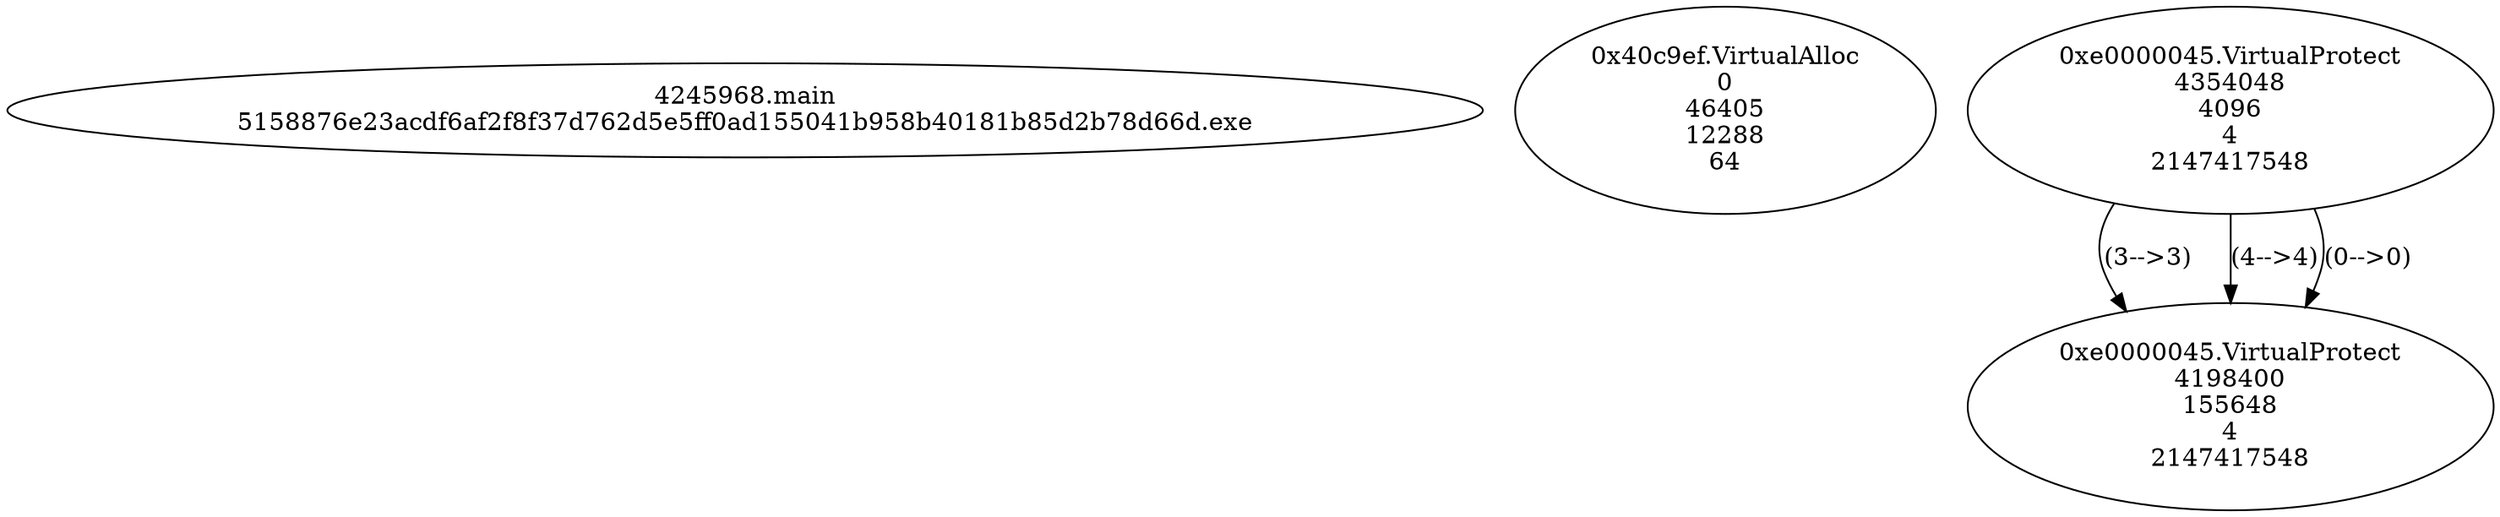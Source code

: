 // Global SCDG with merge call
digraph {
	0 [label="4245968.main
5158876e23acdf6af2f8f37d762d5e5ff0ad155041b958b40181b85d2b78d66d.exe"]
	1 [label="0x40c9ef.VirtualAlloc
0
46405
12288
64"]
	2 [label="0xe0000045.VirtualProtect
4354048
4096
4
2147417548"]
	3 [label="0xe0000045.VirtualProtect
4198400
155648
4
2147417548"]
	2 -> 3 [label="(3-->3)"]
	2 -> 3 [label="(4-->4)"]
	2 -> 3 [label="(0-->0)"]
}
